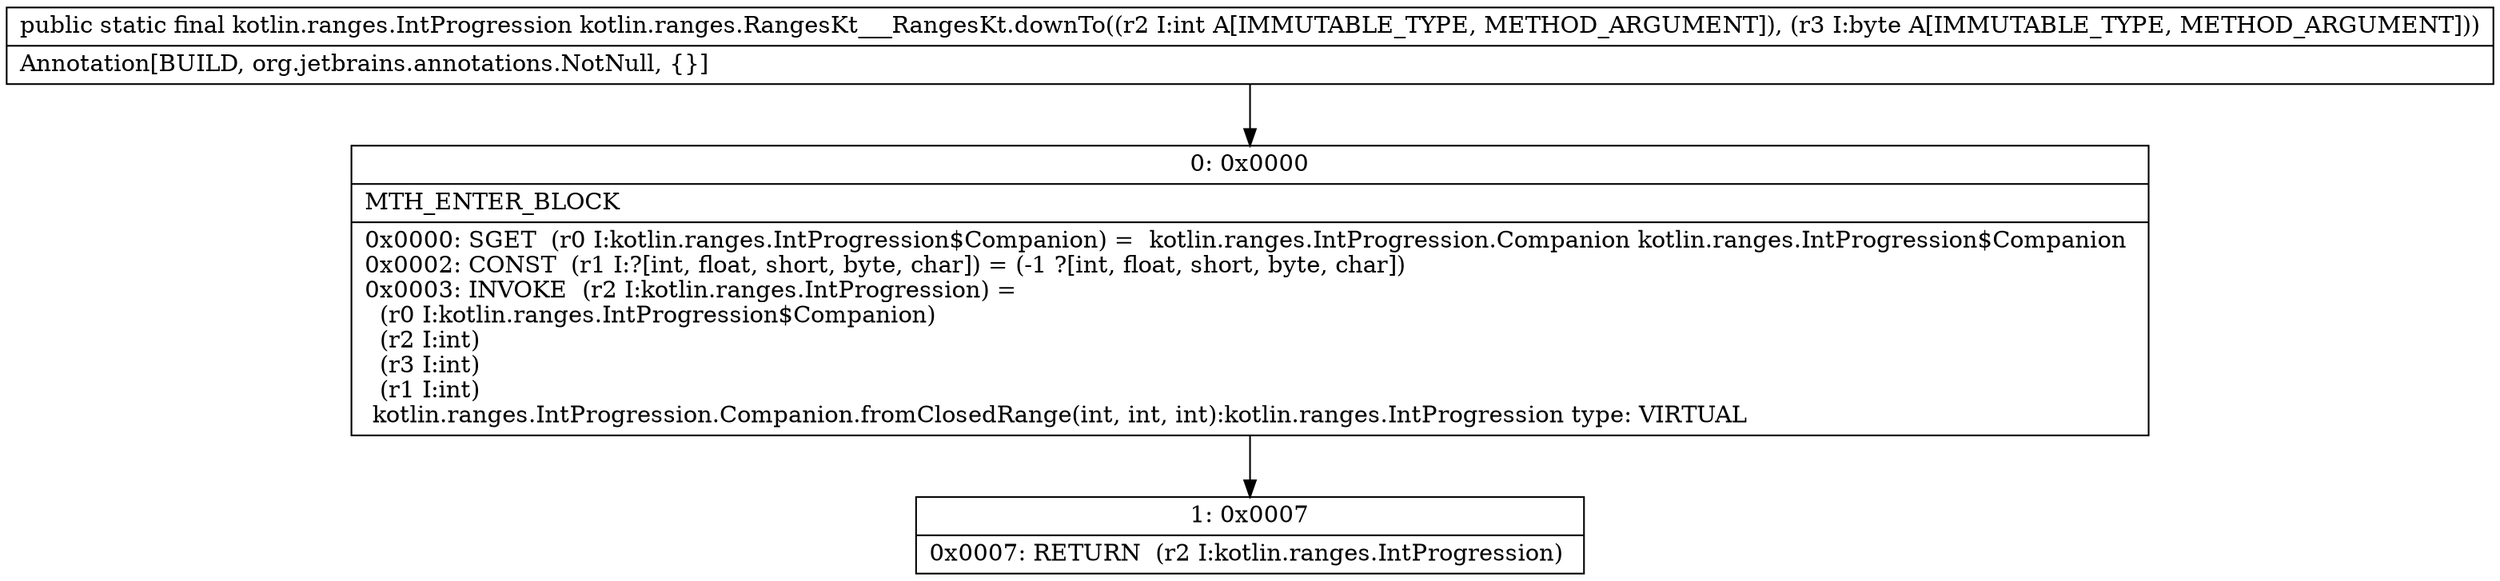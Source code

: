 digraph "CFG forkotlin.ranges.RangesKt___RangesKt.downTo(IB)Lkotlin\/ranges\/IntProgression;" {
Node_0 [shape=record,label="{0\:\ 0x0000|MTH_ENTER_BLOCK\l|0x0000: SGET  (r0 I:kotlin.ranges.IntProgression$Companion) =  kotlin.ranges.IntProgression.Companion kotlin.ranges.IntProgression$Companion \l0x0002: CONST  (r1 I:?[int, float, short, byte, char]) = (\-1 ?[int, float, short, byte, char]) \l0x0003: INVOKE  (r2 I:kotlin.ranges.IntProgression) = \l  (r0 I:kotlin.ranges.IntProgression$Companion)\l  (r2 I:int)\l  (r3 I:int)\l  (r1 I:int)\l kotlin.ranges.IntProgression.Companion.fromClosedRange(int, int, int):kotlin.ranges.IntProgression type: VIRTUAL \l}"];
Node_1 [shape=record,label="{1\:\ 0x0007|0x0007: RETURN  (r2 I:kotlin.ranges.IntProgression) \l}"];
MethodNode[shape=record,label="{public static final kotlin.ranges.IntProgression kotlin.ranges.RangesKt___RangesKt.downTo((r2 I:int A[IMMUTABLE_TYPE, METHOD_ARGUMENT]), (r3 I:byte A[IMMUTABLE_TYPE, METHOD_ARGUMENT]))  | Annotation[BUILD, org.jetbrains.annotations.NotNull, \{\}]\l}"];
MethodNode -> Node_0;
Node_0 -> Node_1;
}

